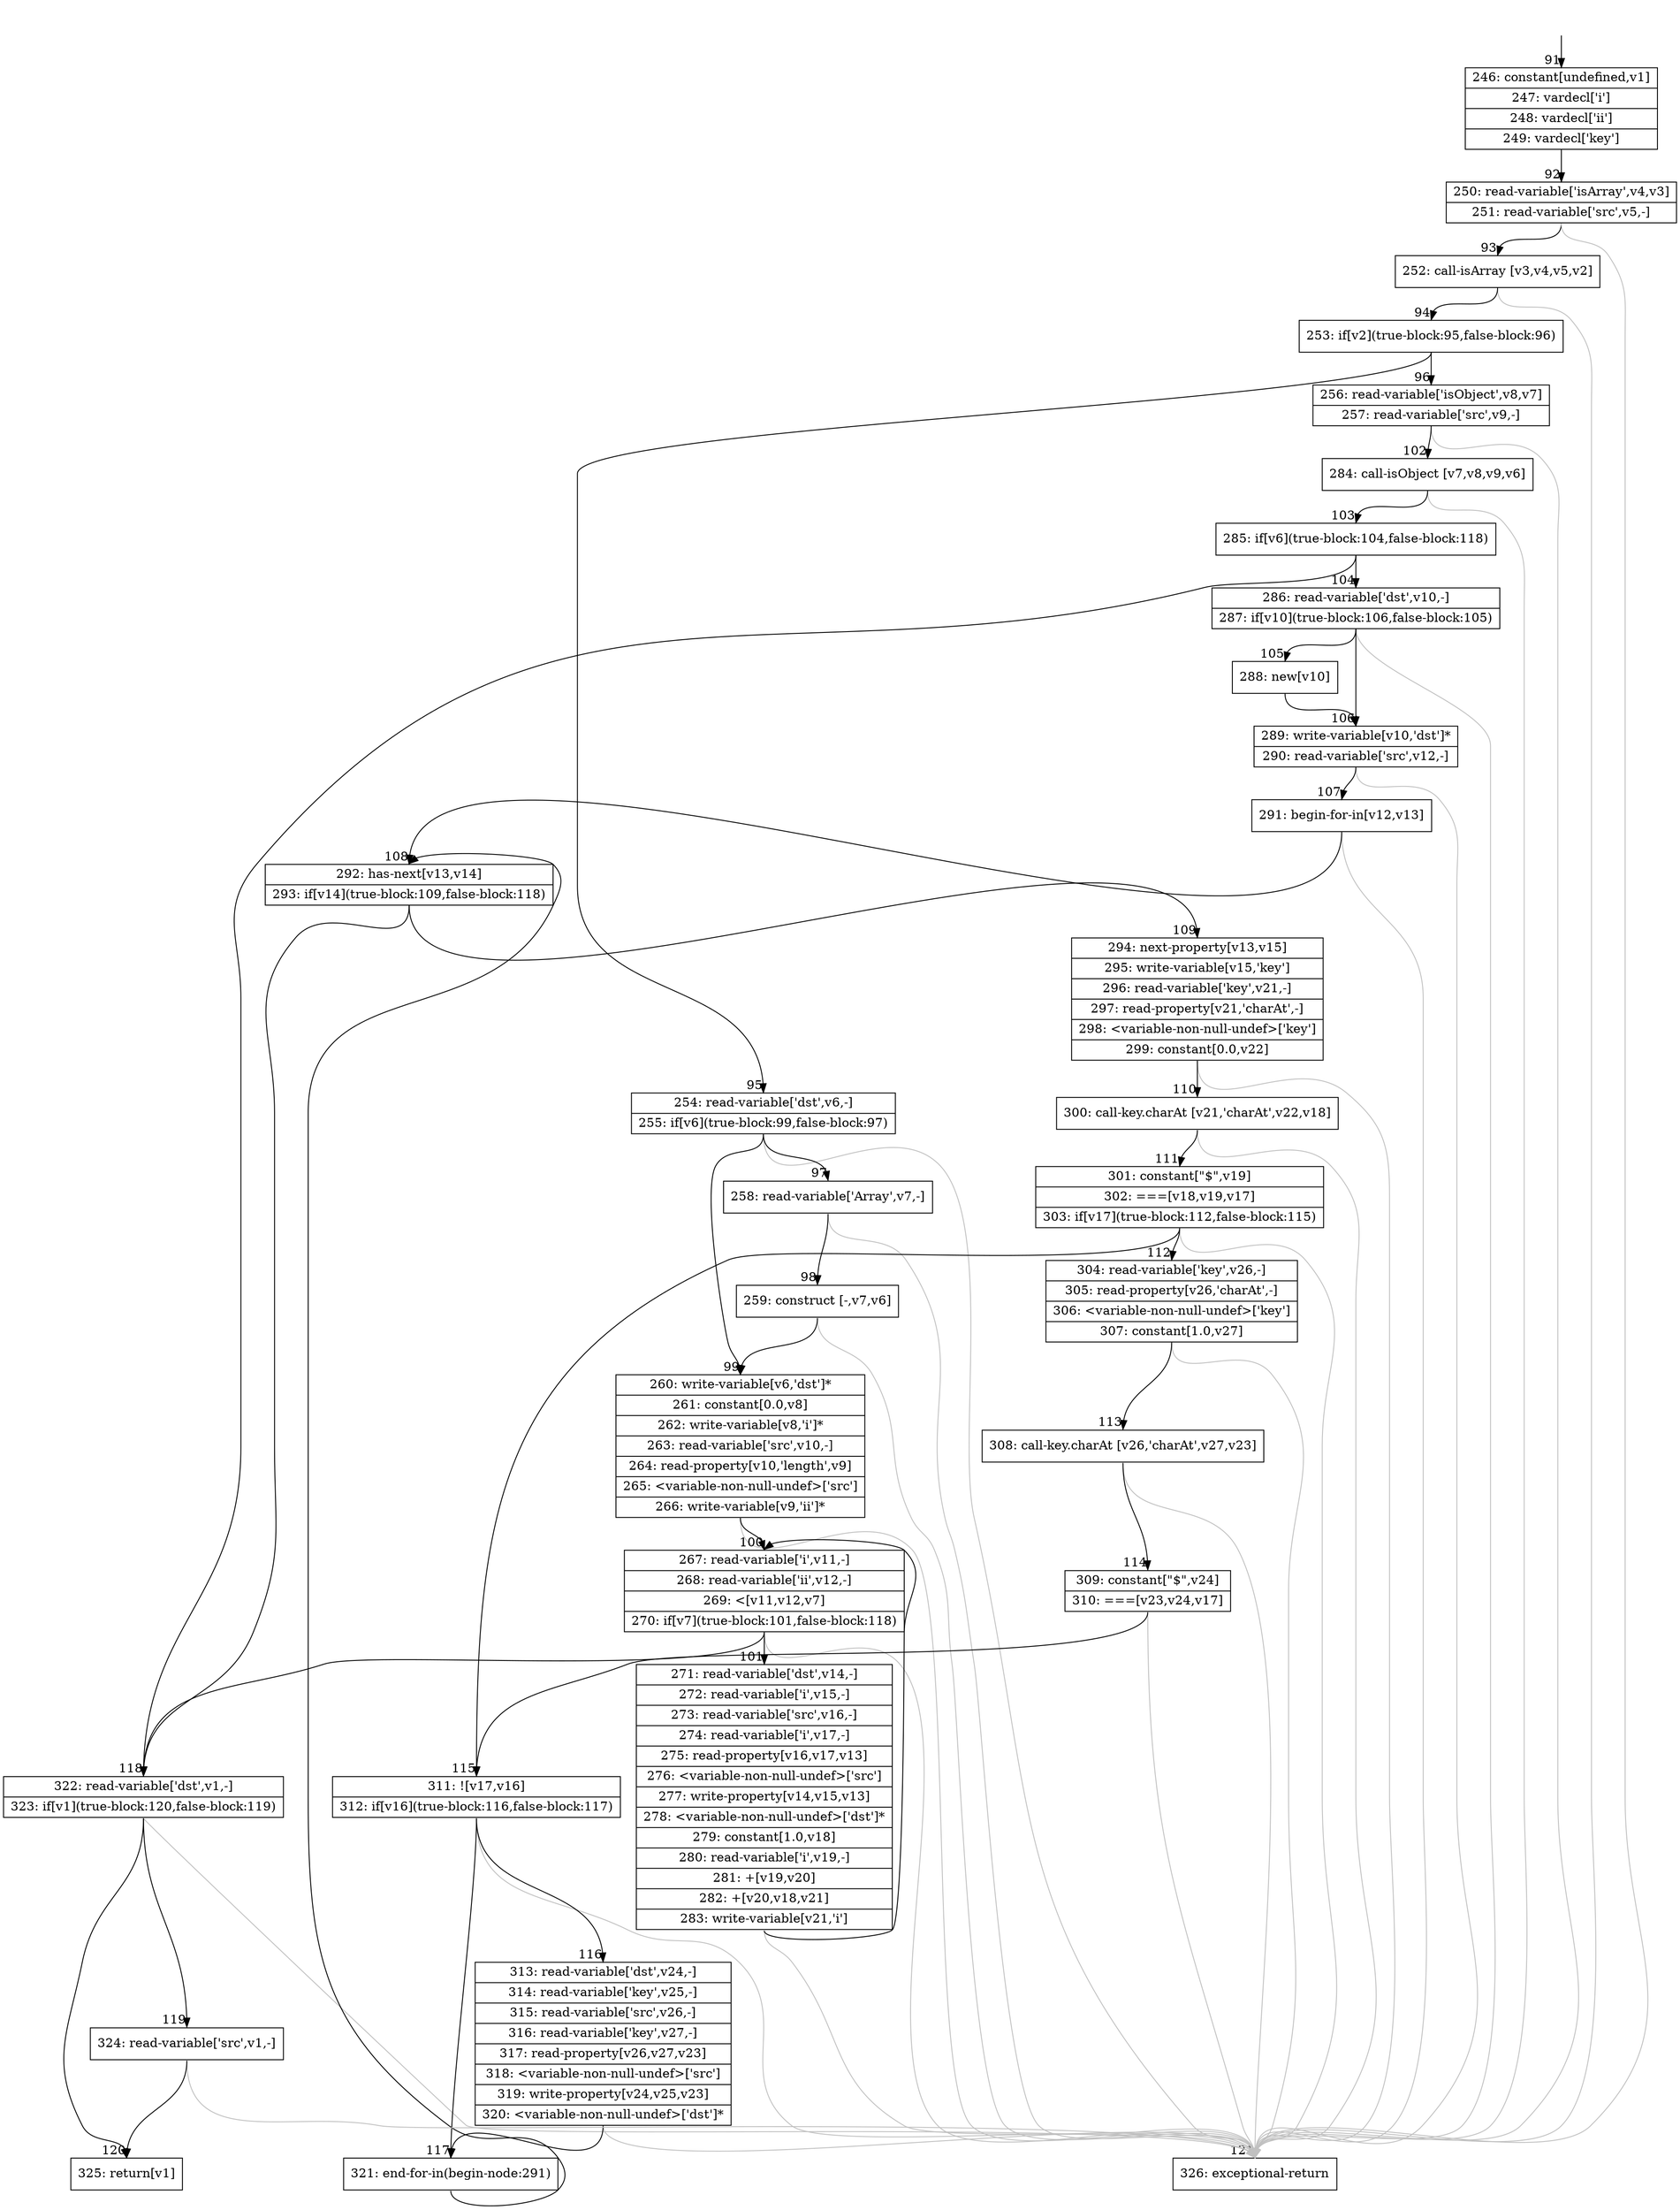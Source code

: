 digraph {
rankdir="TD"
BB_entry4[shape=none,label=""];
BB_entry4 -> BB91 [tailport=s, headport=n, headlabel="    91"]
BB91 [shape=record label="{246: constant[undefined,v1]|247: vardecl['i']|248: vardecl['ii']|249: vardecl['key']}" ] 
BB91 -> BB92 [tailport=s, headport=n, headlabel="      92"]
BB92 [shape=record label="{250: read-variable['isArray',v4,v3]|251: read-variable['src',v5,-]}" ] 
BB92 -> BB93 [tailport=s, headport=n, headlabel="      93"]
BB92 -> BB121 [tailport=s, headport=n, color=gray, headlabel="      121"]
BB93 [shape=record label="{252: call-isArray [v3,v4,v5,v2]}" ] 
BB93 -> BB94 [tailport=s, headport=n, headlabel="      94"]
BB93 -> BB121 [tailport=s, headport=n, color=gray]
BB94 [shape=record label="{253: if[v2](true-block:95,false-block:96)}" ] 
BB94 -> BB95 [tailport=s, headport=n, headlabel="      95"]
BB94 -> BB96 [tailport=s, headport=n, headlabel="      96"]
BB95 [shape=record label="{254: read-variable['dst',v6,-]|255: if[v6](true-block:99,false-block:97)}" ] 
BB95 -> BB99 [tailport=s, headport=n, headlabel="      99"]
BB95 -> BB97 [tailport=s, headport=n, headlabel="      97"]
BB95 -> BB121 [tailport=s, headport=n, color=gray]
BB96 [shape=record label="{256: read-variable['isObject',v8,v7]|257: read-variable['src',v9,-]}" ] 
BB96 -> BB102 [tailport=s, headport=n, headlabel="      102"]
BB96 -> BB121 [tailport=s, headport=n, color=gray]
BB97 [shape=record label="{258: read-variable['Array',v7,-]}" ] 
BB97 -> BB98 [tailport=s, headport=n, headlabel="      98"]
BB97 -> BB121 [tailport=s, headport=n, color=gray]
BB98 [shape=record label="{259: construct [-,v7,v6]}" ] 
BB98 -> BB99 [tailport=s, headport=n]
BB98 -> BB121 [tailport=s, headport=n, color=gray]
BB99 [shape=record label="{260: write-variable[v6,'dst']*|261: constant[0.0,v8]|262: write-variable[v8,'i']*|263: read-variable['src',v10,-]|264: read-property[v10,'length',v9]|265: \<variable-non-null-undef\>['src']|266: write-variable[v9,'ii']*}" ] 
BB99 -> BB100 [tailport=s, headport=n, headlabel="      100"]
BB99 -> BB121 [tailport=s, headport=n, color=gray]
BB100 [shape=record label="{267: read-variable['i',v11,-]|268: read-variable['ii',v12,-]|269: \<[v11,v12,v7]|270: if[v7](true-block:101,false-block:118)}" ] 
BB100 -> BB101 [tailport=s, headport=n, headlabel="      101"]
BB100 -> BB118 [tailport=s, headport=n, headlabel="      118"]
BB100 -> BB121 [tailport=s, headport=n, color=gray]
BB101 [shape=record label="{271: read-variable['dst',v14,-]|272: read-variable['i',v15,-]|273: read-variable['src',v16,-]|274: read-variable['i',v17,-]|275: read-property[v16,v17,v13]|276: \<variable-non-null-undef\>['src']|277: write-property[v14,v15,v13]|278: \<variable-non-null-undef\>['dst']*|279: constant[1.0,v18]|280: read-variable['i',v19,-]|281: +[v19,v20]|282: +[v20,v18,v21]|283: write-variable[v21,'i']}" ] 
BB101 -> BB100 [tailport=s, headport=n]
BB101 -> BB121 [tailport=s, headport=n, color=gray]
BB102 [shape=record label="{284: call-isObject [v7,v8,v9,v6]}" ] 
BB102 -> BB103 [tailport=s, headport=n, headlabel="      103"]
BB102 -> BB121 [tailport=s, headport=n, color=gray]
BB103 [shape=record label="{285: if[v6](true-block:104,false-block:118)}" ] 
BB103 -> BB104 [tailport=s, headport=n, headlabel="      104"]
BB103 -> BB118 [tailport=s, headport=n]
BB104 [shape=record label="{286: read-variable['dst',v10,-]|287: if[v10](true-block:106,false-block:105)}" ] 
BB104 -> BB106 [tailport=s, headport=n, headlabel="      106"]
BB104 -> BB105 [tailport=s, headport=n, headlabel="      105"]
BB104 -> BB121 [tailport=s, headport=n, color=gray]
BB105 [shape=record label="{288: new[v10]}" ] 
BB105 -> BB106 [tailport=s, headport=n]
BB106 [shape=record label="{289: write-variable[v10,'dst']*|290: read-variable['src',v12,-]}" ] 
BB106 -> BB107 [tailport=s, headport=n, headlabel="      107"]
BB106 -> BB121 [tailport=s, headport=n, color=gray]
BB107 [shape=record label="{291: begin-for-in[v12,v13]}" ] 
BB107 -> BB108 [tailport=s, headport=n, headlabel="      108"]
BB107 -> BB121 [tailport=s, headport=n, color=gray]
BB108 [shape=record label="{292: has-next[v13,v14]|293: if[v14](true-block:109,false-block:118)}" ] 
BB108 -> BB109 [tailport=s, headport=n, headlabel="      109"]
BB108 -> BB118 [tailport=s, headport=n]
BB109 [shape=record label="{294: next-property[v13,v15]|295: write-variable[v15,'key']|296: read-variable['key',v21,-]|297: read-property[v21,'charAt',-]|298: \<variable-non-null-undef\>['key']|299: constant[0.0,v22]}" ] 
BB109 -> BB110 [tailport=s, headport=n, headlabel="      110"]
BB109 -> BB121 [tailport=s, headport=n, color=gray]
BB110 [shape=record label="{300: call-key.charAt [v21,'charAt',v22,v18]}" ] 
BB110 -> BB111 [tailport=s, headport=n, headlabel="      111"]
BB110 -> BB121 [tailport=s, headport=n, color=gray]
BB111 [shape=record label="{301: constant[\"$\",v19]|302: ===[v18,v19,v17]|303: if[v17](true-block:112,false-block:115)}" ] 
BB111 -> BB115 [tailport=s, headport=n, headlabel="      115"]
BB111 -> BB112 [tailport=s, headport=n, headlabel="      112"]
BB111 -> BB121 [tailport=s, headport=n, color=gray]
BB112 [shape=record label="{304: read-variable['key',v26,-]|305: read-property[v26,'charAt',-]|306: \<variable-non-null-undef\>['key']|307: constant[1.0,v27]}" ] 
BB112 -> BB113 [tailport=s, headport=n, headlabel="      113"]
BB112 -> BB121 [tailport=s, headport=n, color=gray]
BB113 [shape=record label="{308: call-key.charAt [v26,'charAt',v27,v23]}" ] 
BB113 -> BB114 [tailport=s, headport=n, headlabel="      114"]
BB113 -> BB121 [tailport=s, headport=n, color=gray]
BB114 [shape=record label="{309: constant[\"$\",v24]|310: ===[v23,v24,v17]}" ] 
BB114 -> BB115 [tailport=s, headport=n]
BB114 -> BB121 [tailport=s, headport=n, color=gray]
BB115 [shape=record label="{311: ![v17,v16]|312: if[v16](true-block:116,false-block:117)}" ] 
BB115 -> BB116 [tailport=s, headport=n, headlabel="      116"]
BB115 -> BB117 [tailport=s, headport=n, headlabel="      117"]
BB115 -> BB121 [tailport=s, headport=n, color=gray]
BB116 [shape=record label="{313: read-variable['dst',v24,-]|314: read-variable['key',v25,-]|315: read-variable['src',v26,-]|316: read-variable['key',v27,-]|317: read-property[v26,v27,v23]|318: \<variable-non-null-undef\>['src']|319: write-property[v24,v25,v23]|320: \<variable-non-null-undef\>['dst']*}" ] 
BB116 -> BB117 [tailport=s, headport=n]
BB116 -> BB121 [tailport=s, headport=n, color=gray]
BB117 [shape=record label="{321: end-for-in(begin-node:291)}" ] 
BB117 -> BB108 [tailport=s, headport=n]
BB118 [shape=record label="{322: read-variable['dst',v1,-]|323: if[v1](true-block:120,false-block:119)}" ] 
BB118 -> BB120 [tailport=s, headport=n, headlabel="      120"]
BB118 -> BB119 [tailport=s, headport=n, headlabel="      119"]
BB118 -> BB121 [tailport=s, headport=n, color=gray]
BB119 [shape=record label="{324: read-variable['src',v1,-]}" ] 
BB119 -> BB120 [tailport=s, headport=n]
BB119 -> BB121 [tailport=s, headport=n, color=gray]
BB120 [shape=record label="{325: return[v1]}" ] 
BB121 [shape=record label="{326: exceptional-return}" ] 
//#$~ 89
}
